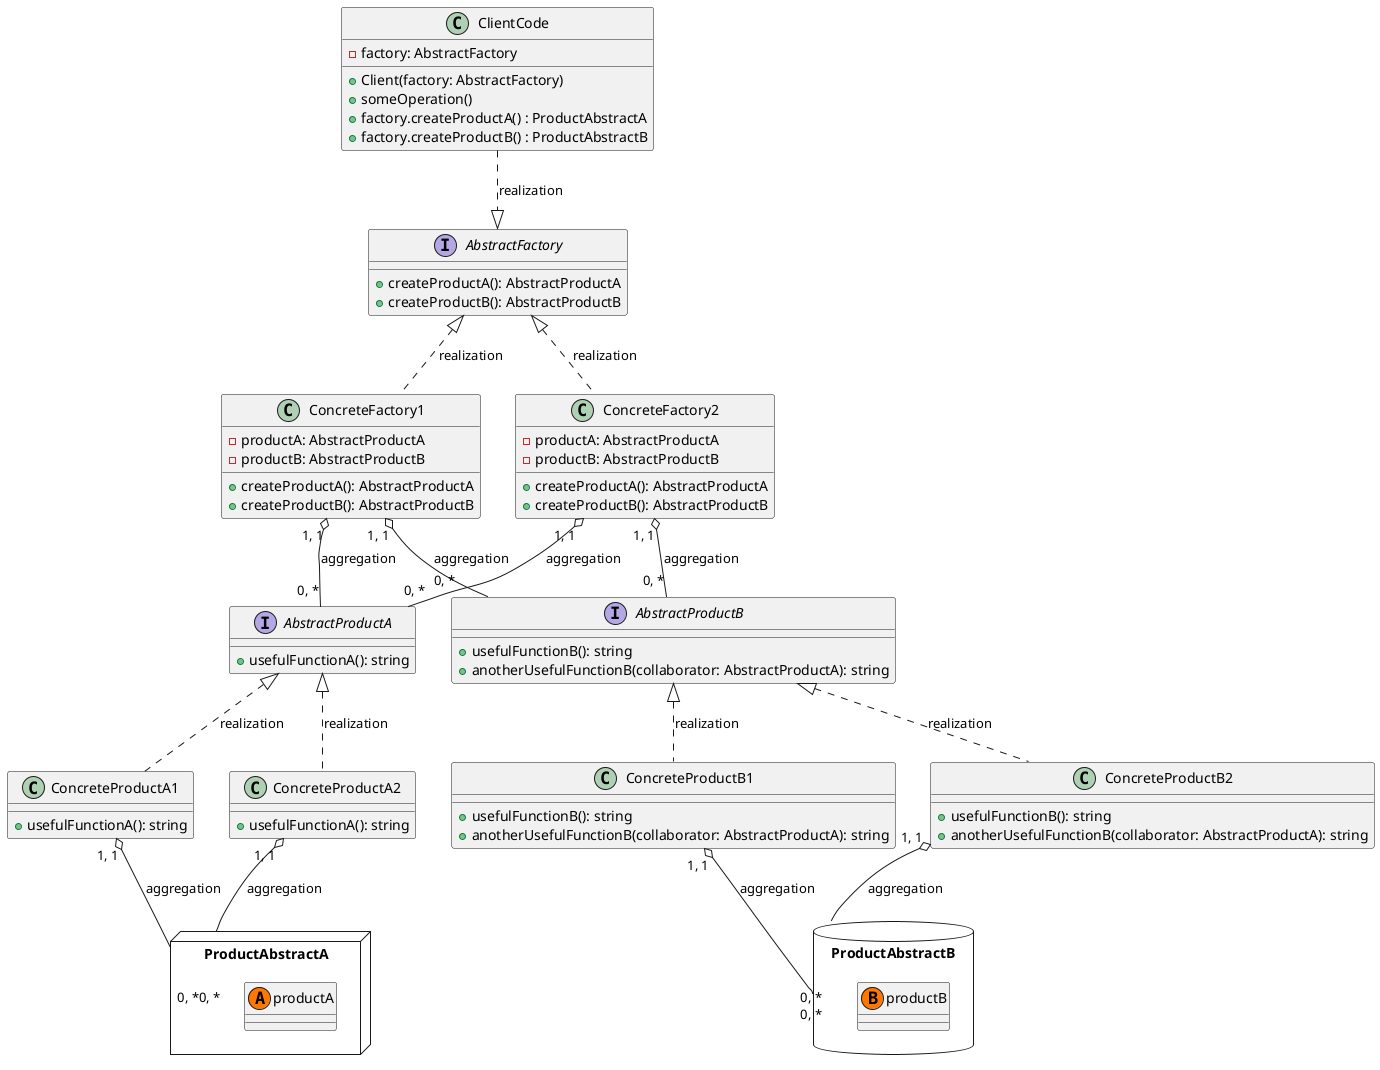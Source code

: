 @startuml af
' skinparam packageStyle rectangle

' O código cliente funciona com fábricas e produtos apenas por meio de resumo
' tipos: AbstractFactory e AbstractProduct. Isso permite que você passe por
' qualquer fábrica ou subclasse do produto para o código do cliente sem
' quebrá-lo.

  class ClientCode {
    -factory: AbstractFactory
    +Client(factory: AbstractFactory)
    +someOperation()
    +factory.createProductA() : ProductAbstractA
    +factory.createProductB() : ProductAbstractB

  '   console.log(ProductAbstractB.usefulFunctionB());
  '   console.log(ProductAbstractB.anotherUsefulFunctionB(ProductAbstractA));
  }

' A interface Abstract Factory declara um conjunto de métodos que retornam
' diferentes produtos abstratos. Esses produtos são chamados de família e são
' relacionado por um tema ou conceito de alto nível. Produtos de uma família
' geralmente são capazes de colaborar entre si. Uma família de produtos pode
' ter vários variantes, mas os produtos de uma variante são incompatíveis com
' os produtos de outro.

  interface AbstractFactory{
    +createProductA(): AbstractProductA
    +createProductB(): AbstractProductB
  }
  
' As fábricas concretas produzem uma família de produtos que pertencem a um
' único variante. A fábrica garante que os produtos resultantes são 
' compatíveis. Note que as assinaturas dos métodos da Fábrica concreta retornam
' um produto abstrato, enquanto dentro do método um produto concreto é
' instanciado.

  class ConcreteFactory1{
    -productA: AbstractProductA
    -productB: AbstractProductB
    +createProductA(): AbstractProductA
    +createProductB(): AbstractProductB
  }

' Cada Fábrica de Concreto possui uma variante de produto correspondente.

  class ConcreteFactory2{
    -productA: AbstractProductA
    -productB: AbstractProductB
    +createProductA(): AbstractProductA
    +createProductB(): AbstractProductB
  }

' Cada produto distinto de uma família de produtos deve ter uma interface básica. Todos
' variantes do produto devem implementar esta interface.

  interface AbstractProductA{
    +usefulFunctionA(): string
  }

' Esses produtos de concreto são criados por fábricas de concreto correspondentes.

  class ConcreteProductA1{
    +usefulFunctionA(): string
  }

  class ConcreteProductA2{
    +usefulFunctionA(): string
  }

  interface AbstractProductB{
    +usefulFunctionB(): string
    +anotherUsefulFunctionB(collaborator: AbstractProductA): string
  }

' Esta é a interface básica de outro produto. Todos os produtos podem interagir
' entre si, mas a interação adequada só é possível entre produtos de
' a mesma variante concreta.

  class ConcreteProductB1{

    ' O produto B é capaz de fazer suas próprias coisas ...
    +usefulFunctionB(): string
    ' ... mas também pode colaborar com o ProdutoA.
    '
    ' A Abstract Factory certifica-se de que todos os produtos que cria são da
    ' mesma variante e, portanto, compatível.
    +anotherUsefulFunctionB(collaborator: AbstractProductA): string
  }

' Esses produtos concretos são criados por fábricas concretas
' correspondentes.

  class ConcreteProductB2{
    +usefulFunctionB(): string
    ' A variante, Produto B2, só funciona corretamente com a variante,
    ' Produto A2. No entanto, ele aceita qualquer instância de AbstractProductA
    ' como um argumento.
    +anotherUsefulFunctionB(collaborator: AbstractProductA): string
  }

  package ProductAbstractA <<Node>> {
    class productA << (A,#FF7700) >>
  }

  package ProductAbstractB <<Database>> {
    class productB << (B,#FF7700) >>
  }

  ClientCode ..|> AbstractFactory : realization

  AbstractFactory <|.. ConcreteFactory1  : realization
  AbstractFactory <|.. ConcreteFactory2  : realization
  ' ConcreteFactory1 ..> AbstractProductA  : use
  ' ConcreteFactory1 ..> AbstractProductB  : use
  ' ConcreteFactory2 ..> AbstractProductA  : use
  ' ConcreteFactory2 ..> AbstractProductB  : use
  ' ConcreteFactory1 ..> ConcreteProductA1  : use
  ' ConcreteFactory1 ..> ConcreteProductB1  : use
  ' ConcreteFactory2 ..> ConcreteProductA2  : use
  ' ConcreteFactory2 ..> ConcreteProductB2  : use
  ConcreteFactory1 "1, 1" o-- "0, *" AbstractProductA  : aggregation
  ConcreteFactory1 "1, 1" o-- "0, *" AbstractProductB  : aggregation
  ConcreteFactory2 "1, 1" o-- "0, *" AbstractProductA  : aggregation
  ConcreteFactory2 "1, 1" o-- "0, *" AbstractProductB  : aggregation
  AbstractProductA <|.. ConcreteProductA1 : realization
  AbstractProductB <|.. ConcreteProductB1 : realization
  AbstractProductA <|.. ConcreteProductA2 : realization
  AbstractProductB <|.. ConcreteProductB2 : realization
  ConcreteProductA1 "1, 1" o-- "0, *" ProductAbstractA : aggregation
  ConcreteProductA2 "1, 1" o-- "0, *" ProductAbstractA : aggregation
  ConcreteProductB1 "1, 1" o-- "0, *" ProductAbstractB : aggregation
  ConcreteProductB2 "1, 1" o-- "0, *" ProductAbstractB : aggregation

@enduml
